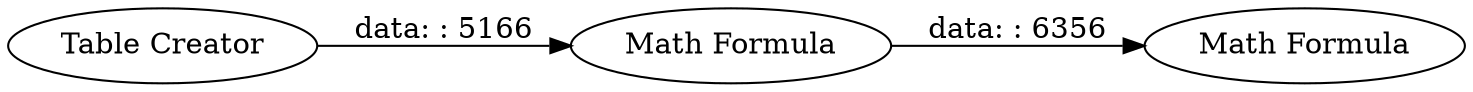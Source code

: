 digraph {
	"6204203024353012878_4" [label="Math Formula"]
	"6204203024353012878_5" [label="Math Formula"]
	"6204203024353012878_3" [label="Table Creator"]
	"6204203024353012878_3" -> "6204203024353012878_4" [label="data: : 5166"]
	"6204203024353012878_4" -> "6204203024353012878_5" [label="data: : 6356"]
	rankdir=LR
}
